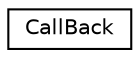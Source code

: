 digraph "Graphical Class Hierarchy"
{
  edge [fontname="Helvetica",fontsize="10",labelfontname="Helvetica",labelfontsize="10"];
  node [fontname="Helvetica",fontsize="10",shape=record];
  rankdir="LR";
  Node1 [label="CallBack",height=0.2,width=0.4,color="black", fillcolor="white", style="filled",URL="$classCallBack.html"];
}
